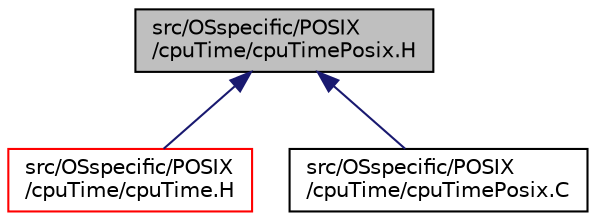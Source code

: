 digraph "src/OSspecific/POSIX/cpuTime/cpuTimePosix.H"
{
  bgcolor="transparent";
  edge [fontname="Helvetica",fontsize="10",labelfontname="Helvetica",labelfontsize="10"];
  node [fontname="Helvetica",fontsize="10",shape=record];
  Node1 [label="src/OSspecific/POSIX\l/cpuTime/cpuTimePosix.H",height=0.2,width=0.4,color="black", fillcolor="grey75", style="filled" fontcolor="black"];
  Node1 -> Node2 [dir="back",color="midnightblue",fontsize="10",style="solid",fontname="Helvetica"];
  Node2 [label="src/OSspecific/POSIX\l/cpuTime/cpuTime.H",height=0.2,width=0.4,color="red",URL="$cpuTime_8H.html"];
  Node1 -> Node3 [dir="back",color="midnightblue",fontsize="10",style="solid",fontname="Helvetica"];
  Node3 [label="src/OSspecific/POSIX\l/cpuTime/cpuTimePosix.C",height=0.2,width=0.4,color="black",URL="$cpuTimePosix_8C.html"];
}
